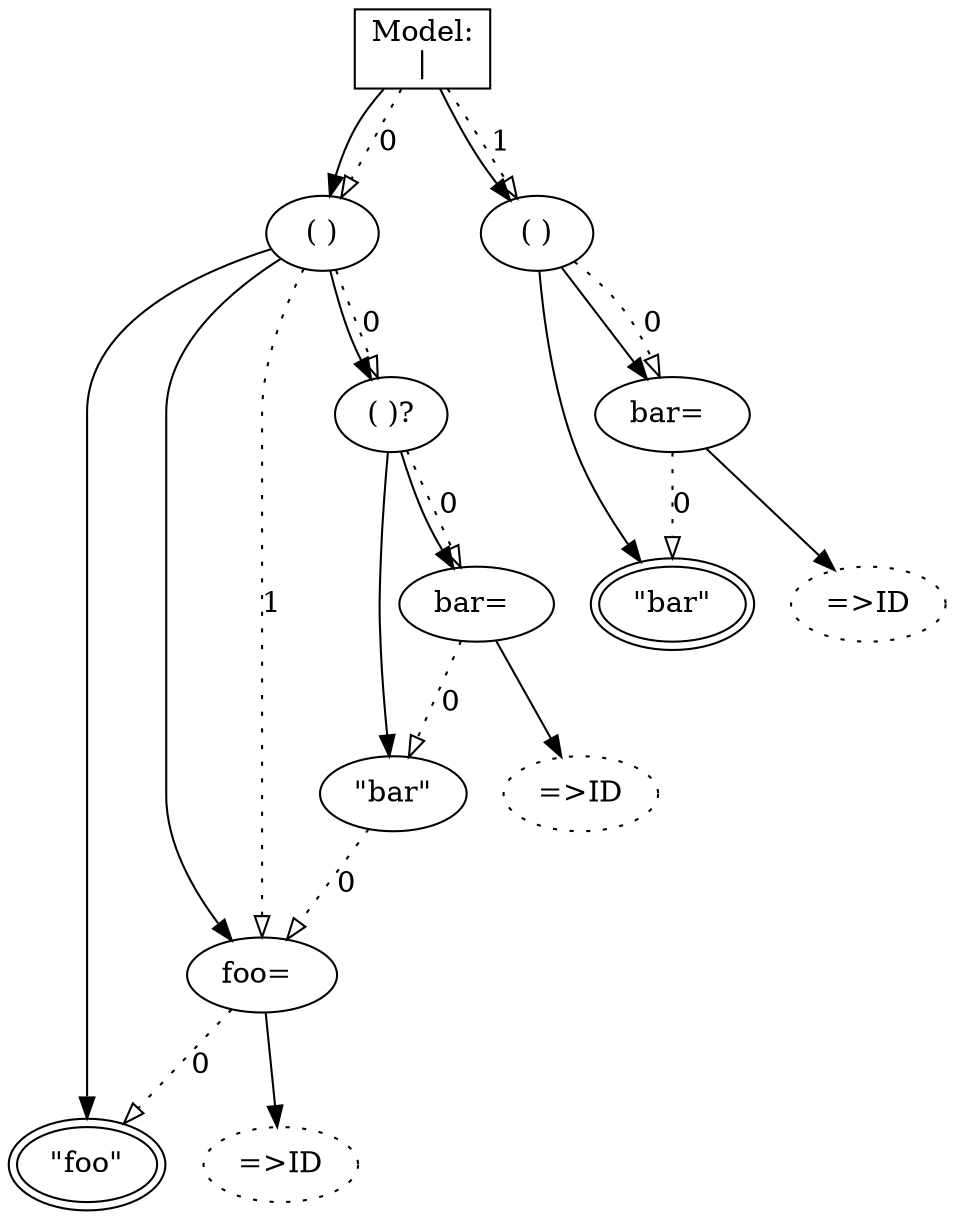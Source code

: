 ## This is a Graphviz .dot file (http://www.graphviz.org/)
## You can use the command 'dot -Tpdf this.dot > out.pdf' to render it.
digraph G {
alternatives7331456 [shape=record,label="Model:\n\|"];
group3024151 [label="( )"];
keyword4791772 [label="\"foo\"",peripheries=2];
assignment12556446 [label="foo= "];
rulecall8364954 [label="=>ID",style=dotted];
group5672033 [label="( )?"];
keyword1724059 [label="\"bar\""];
assignment2023219 [label="bar= "];
rulecall2012470 [label="=>ID",style=dotted];
group2079342 [label="( )"];
keyword13614738 [label="\"bar\"",peripheries=2];
assignment15231177 [label="bar= "];
rulecall8909204 [label="=>ID",style=dotted];
group3024151->keyword4791772 [];
assignment12556446->rulecall8364954 [];
assignment12556446->keyword4791772 [label=0,style=dotted,arrowhead=onormal];
group3024151->assignment12556446 [];
keyword1724059->assignment12556446 [label=0,style=dotted,arrowhead=onormal];
group5672033->keyword1724059 [];
assignment2023219->rulecall2012470 [];
assignment2023219->keyword1724059 [label=0,style=dotted,arrowhead=onormal];
group5672033->assignment2023219 [];
group5672033->assignment2023219 [label=0,style=dotted,arrowhead=onormal];
group3024151->group5672033 [];
group3024151->group5672033 [label=0,style=dotted,arrowhead=onormal];
group3024151->assignment12556446 [label=1,style=dotted,arrowhead=onormal];
alternatives7331456->group3024151 [];
group2079342->keyword13614738 [];
assignment15231177->rulecall8909204 [];
assignment15231177->keyword13614738 [label=0,style=dotted,arrowhead=onormal];
group2079342->assignment15231177 [];
group2079342->assignment15231177 [label=0,style=dotted,arrowhead=onormal];
alternatives7331456->group2079342 [];
alternatives7331456->group3024151 [label=0,style=dotted,arrowhead=onormal];
alternatives7331456->group2079342 [label=1,style=dotted,arrowhead=onormal];
}


